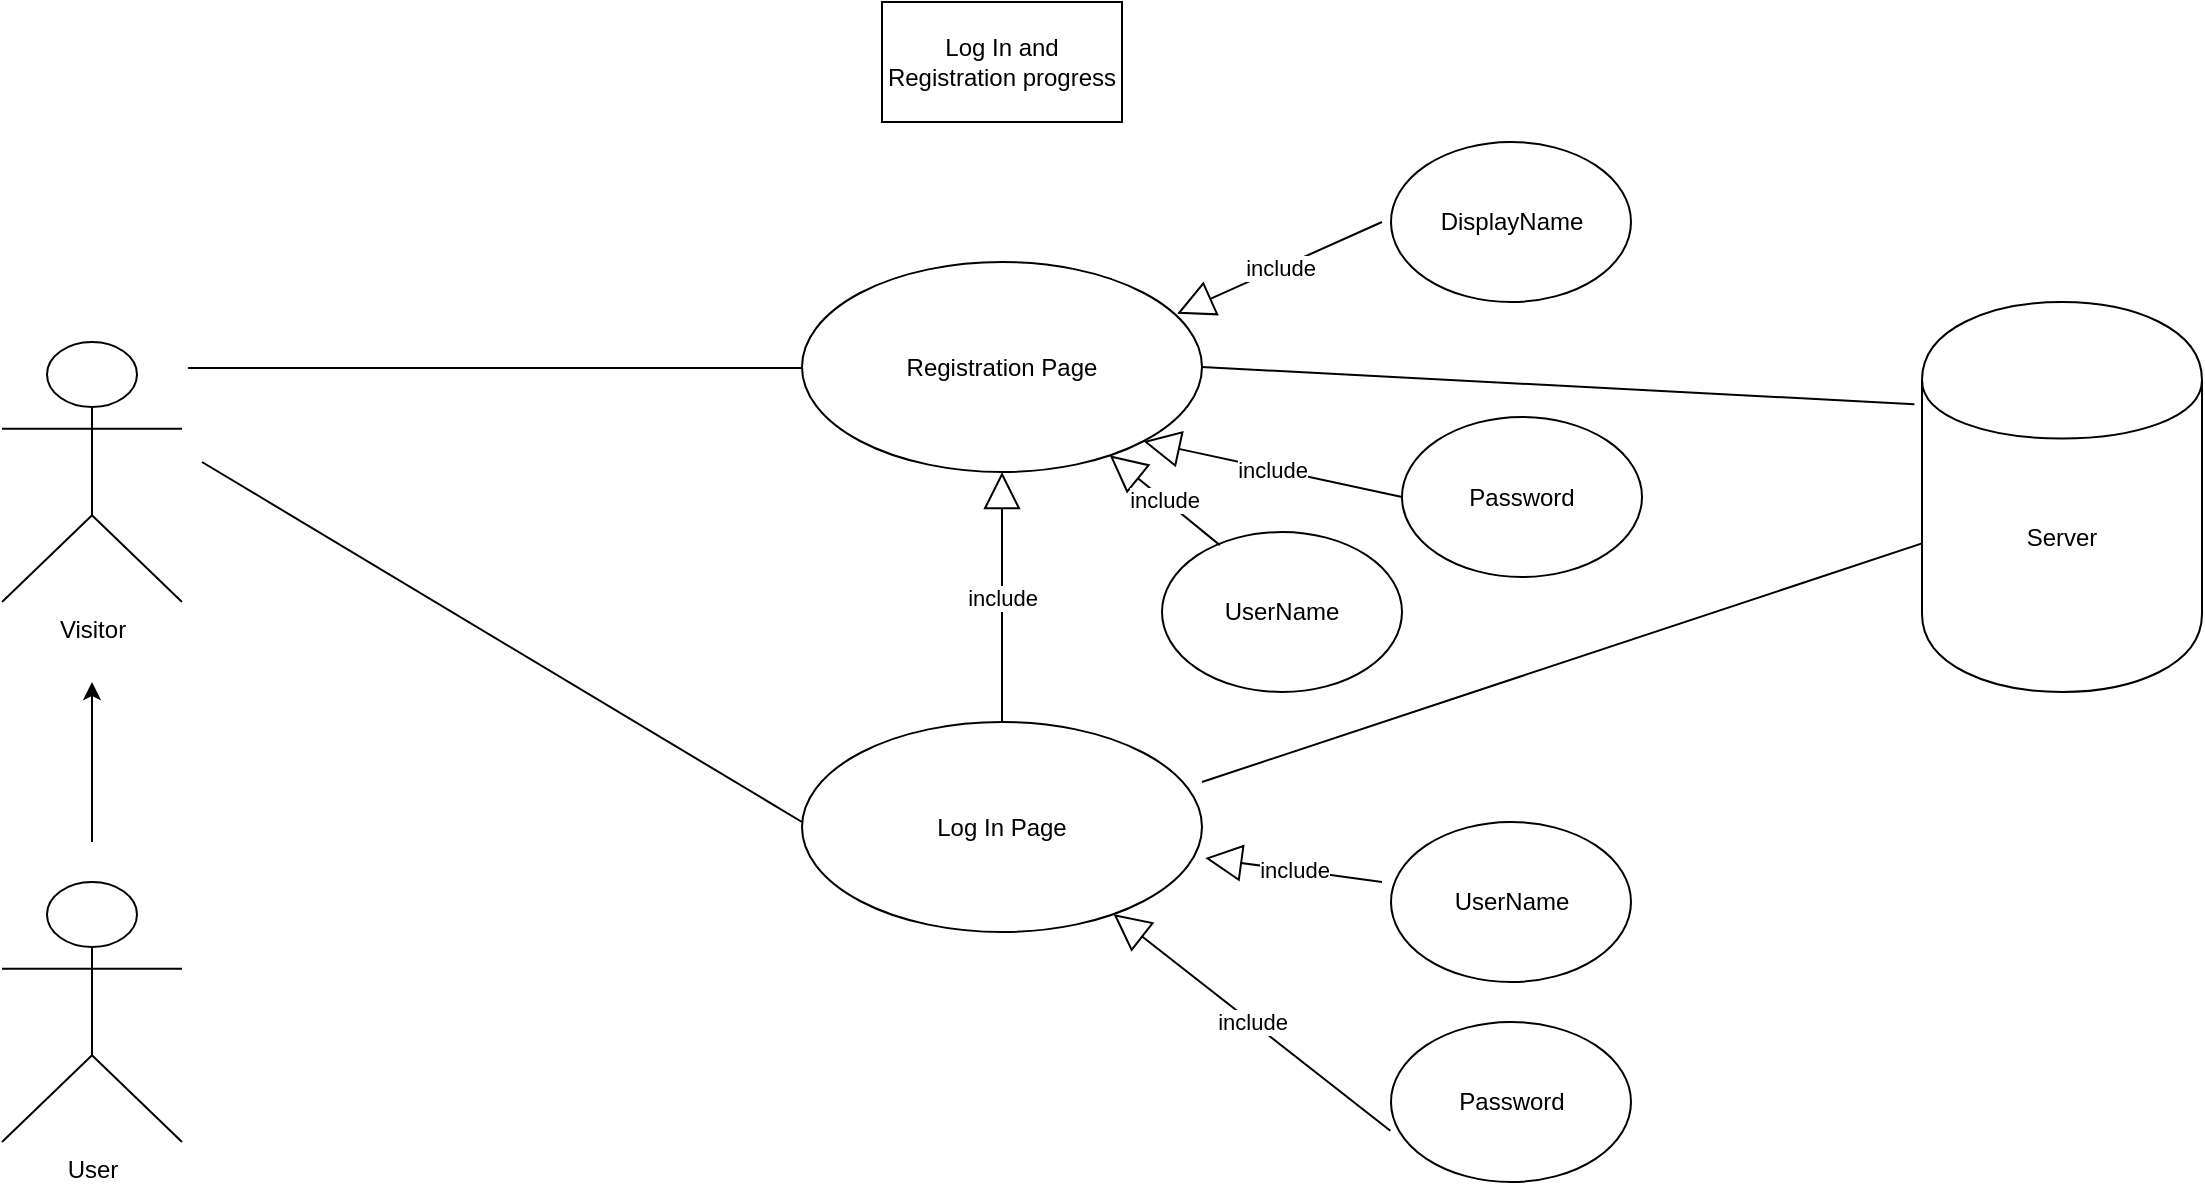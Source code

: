<mxfile version="10.6.6" type="device"><diagram id="Wcf2Td5E2vjkYlbYP_g8" name="Page-1"><mxGraphModel dx="2189" dy="1823" grid="1" gridSize="10" guides="1" tooltips="1" connect="1" arrows="1" fold="1" page="1" pageScale="1" pageWidth="850" pageHeight="1100" math="0" shadow="0"><root><mxCell id="0"/><mxCell id="1" parent="0"/><mxCell id="EBS_tB9NlRPYEHfKpoKU-1" value="Visitor" style="shape=umlActor;verticalLabelPosition=bottom;labelBackgroundColor=#ffffff;verticalAlign=top;html=1;outlineConnect=0;" vertex="1" parent="1"><mxGeometry x="-270" y="120" width="90" height="130" as="geometry"/></mxCell><mxCell id="EBS_tB9NlRPYEHfKpoKU-13" value="User" style="shape=umlActor;verticalLabelPosition=bottom;labelBackgroundColor=#ffffff;verticalAlign=top;html=1;outlineConnect=0;" vertex="1" parent="1"><mxGeometry x="-270" y="390" width="90" height="130" as="geometry"/></mxCell><mxCell id="EBS_tB9NlRPYEHfKpoKU-16" value="" style="endArrow=classic;html=1;" edge="1" parent="1"><mxGeometry width="50" height="50" relative="1" as="geometry"><mxPoint x="-225" y="370" as="sourcePoint"/><mxPoint x="-225" y="290" as="targetPoint"/></mxGeometry></mxCell><mxCell id="EBS_tB9NlRPYEHfKpoKU-17" value="Registration Page" style="ellipse;whiteSpace=wrap;html=1;" vertex="1" parent="1"><mxGeometry x="130" y="80" width="200" height="105" as="geometry"/></mxCell><mxCell id="EBS_tB9NlRPYEHfKpoKU-18" value="Server" style="shape=cylinder;whiteSpace=wrap;html=1;boundedLbl=1;backgroundOutline=1;" vertex="1" parent="1"><mxGeometry x="690" y="100" width="140" height="195" as="geometry"/></mxCell><mxCell id="EBS_tB9NlRPYEHfKpoKU-21" value="DisplayName" style="ellipse;whiteSpace=wrap;html=1;" vertex="1" parent="1"><mxGeometry x="424.5" y="20" width="120" height="80" as="geometry"/></mxCell><mxCell id="EBS_tB9NlRPYEHfKpoKU-22" value="UserName" style="ellipse;whiteSpace=wrap;html=1;" vertex="1" parent="1"><mxGeometry x="310" y="215" width="120" height="80" as="geometry"/></mxCell><mxCell id="EBS_tB9NlRPYEHfKpoKU-23" value="Password" style="ellipse;whiteSpace=wrap;html=1;" vertex="1" parent="1"><mxGeometry x="430" y="157.5" width="120" height="80" as="geometry"/></mxCell><mxCell id="EBS_tB9NlRPYEHfKpoKU-25" value="include" style="endArrow=block;endSize=16;endFill=0;html=1;entryX=0.938;entryY=0.246;entryDx=0;entryDy=0;entryPerimeter=0;" edge="1" parent="1" target="EBS_tB9NlRPYEHfKpoKU-17"><mxGeometry width="160" relative="1" as="geometry"><mxPoint x="420" y="60" as="sourcePoint"/><mxPoint x="-110" y="560" as="targetPoint"/></mxGeometry></mxCell><mxCell id="EBS_tB9NlRPYEHfKpoKU-26" value="include" style="endArrow=block;endSize=16;endFill=0;html=1;exitX=0.241;exitY=0.082;exitDx=0;exitDy=0;exitPerimeter=0;" edge="1" parent="1" source="EBS_tB9NlRPYEHfKpoKU-22" target="EBS_tB9NlRPYEHfKpoKU-17"><mxGeometry width="160" relative="1" as="geometry"><mxPoint x="425" y="120" as="sourcePoint"/><mxPoint x="322.667" y="166.167" as="targetPoint"/></mxGeometry></mxCell><mxCell id="EBS_tB9NlRPYEHfKpoKU-27" value="include" style="endArrow=block;endSize=16;endFill=0;html=1;entryX=1;entryY=1;entryDx=0;entryDy=0;exitX=0;exitY=0.5;exitDx=0;exitDy=0;" edge="1" parent="1" source="EBS_tB9NlRPYEHfKpoKU-23" target="EBS_tB9NlRPYEHfKpoKU-17"><mxGeometry width="160" relative="1" as="geometry"><mxPoint x="392.5" y="272" as="sourcePoint"/><mxPoint x="290.167" y="318.167" as="targetPoint"/></mxGeometry></mxCell><mxCell id="EBS_tB9NlRPYEHfKpoKU-30" value="" style="endArrow=none;html=1;edgeStyle=orthogonalEdgeStyle;" edge="1" parent="1" target="EBS_tB9NlRPYEHfKpoKU-17"><mxGeometry relative="1" as="geometry"><mxPoint x="-170" y="133" as="sourcePoint"/><mxPoint x="-20" y="184" as="targetPoint"/><Array as="points"><mxPoint x="-180" y="133"/></Array></mxGeometry></mxCell><mxCell id="EBS_tB9NlRPYEHfKpoKU-34" value="" style="endArrow=none;html=1;" edge="1" parent="1"><mxGeometry width="50" height="50" relative="1" as="geometry"><mxPoint x="130" y="360" as="sourcePoint"/><mxPoint x="-170" y="180" as="targetPoint"/></mxGeometry></mxCell><mxCell id="EBS_tB9NlRPYEHfKpoKU-37" value="Log In Page" style="ellipse;whiteSpace=wrap;html=1;" vertex="1" parent="1"><mxGeometry x="130" y="310" width="200" height="105" as="geometry"/></mxCell><mxCell id="EBS_tB9NlRPYEHfKpoKU-39" value="include" style="endArrow=block;endSize=16;endFill=0;html=1;entryX=0.5;entryY=1;entryDx=0;entryDy=0;exitX=0.5;exitY=0;exitDx=0;exitDy=0;" edge="1" parent="1" source="EBS_tB9NlRPYEHfKpoKU-37" target="EBS_tB9NlRPYEHfKpoKU-17"><mxGeometry width="160" relative="1" as="geometry"><mxPoint x="339.167" y="199.333" as="sourcePoint"/><mxPoint x="210" y="171" as="targetPoint"/></mxGeometry></mxCell><mxCell id="EBS_tB9NlRPYEHfKpoKU-40" value="Password" style="ellipse;whiteSpace=wrap;html=1;" vertex="1" parent="1"><mxGeometry x="424.5" y="460" width="120" height="80" as="geometry"/></mxCell><mxCell id="EBS_tB9NlRPYEHfKpoKU-41" value="UserName" style="ellipse;whiteSpace=wrap;html=1;" vertex="1" parent="1"><mxGeometry x="424.5" y="360" width="120" height="80" as="geometry"/></mxCell><mxCell id="EBS_tB9NlRPYEHfKpoKU-42" value="include" style="endArrow=block;endSize=16;endFill=0;html=1;exitX=0;exitY=0.5;exitDx=0;exitDy=0;" edge="1" parent="1" target="EBS_tB9NlRPYEHfKpoKU-37"><mxGeometry width="160" relative="1" as="geometry"><mxPoint x="424.167" y="514.333" as="sourcePoint"/><mxPoint x="295" y="486" as="targetPoint"/></mxGeometry></mxCell><mxCell id="EBS_tB9NlRPYEHfKpoKU-43" value="include" style="endArrow=block;endSize=16;endFill=0;html=1;entryX=1.008;entryY=0.648;entryDx=0;entryDy=0;entryPerimeter=0;" edge="1" parent="1" target="EBS_tB9NlRPYEHfKpoKU-37"><mxGeometry width="160" relative="1" as="geometry"><mxPoint x="420" y="390" as="sourcePoint"/><mxPoint x="301" y="386" as="targetPoint"/></mxGeometry></mxCell><mxCell id="EBS_tB9NlRPYEHfKpoKU-45" value="" style="endArrow=none;html=1;" edge="1" parent="1" source="EBS_tB9NlRPYEHfKpoKU-18"><mxGeometry width="50" height="50" relative="1" as="geometry"><mxPoint x="140" y="370" as="sourcePoint"/><mxPoint x="330" y="340" as="targetPoint"/></mxGeometry></mxCell><mxCell id="EBS_tB9NlRPYEHfKpoKU-46" value="" style="endArrow=none;html=1;entryX=1;entryY=0.5;entryDx=0;entryDy=0;exitX=-0.027;exitY=0.262;exitDx=0;exitDy=0;exitPerimeter=0;" edge="1" parent="1" source="EBS_tB9NlRPYEHfKpoKU-18" target="EBS_tB9NlRPYEHfKpoKU-17"><mxGeometry width="50" height="50" relative="1" as="geometry"><mxPoint x="690" y="97.698" as="sourcePoint"/><mxPoint x="330" y="217" as="targetPoint"/></mxGeometry></mxCell><mxCell id="EBS_tB9NlRPYEHfKpoKU-47" value="Log In and Registration progress" style="rounded=0;whiteSpace=wrap;html=1;" vertex="1" parent="1"><mxGeometry x="170" y="-50" width="120" height="60" as="geometry"/></mxCell></root></mxGraphModel></diagram></mxfile>